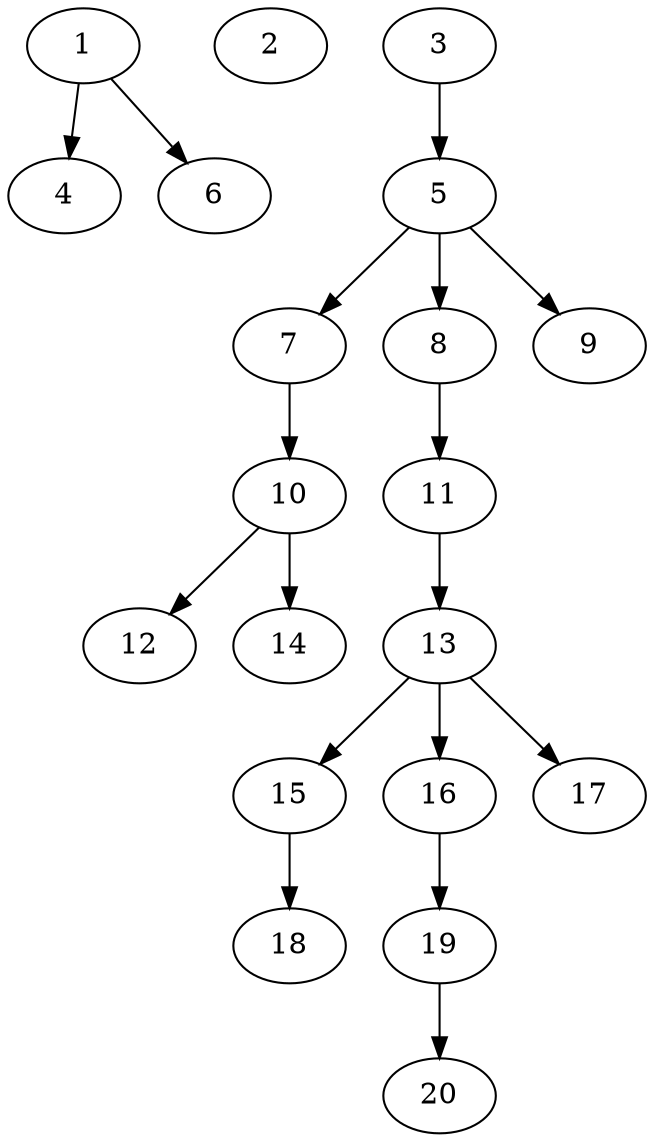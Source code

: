 // DAG (tier=1-easy, mode=data, n=20, ccr=0.347, fat=0.447, density=0.344, regular=0.726, jump=0.087, mindata=1048576, maxdata=8388608)
// DAG automatically generated by daggen at Sun Aug 24 16:33:32 2025
// /home/ermia/Project/Environments/daggen/bin/daggen --dot --ccr 0.347 --fat 0.447 --regular 0.726 --density 0.344 --jump 0.087 --mindata 1048576 --maxdata 8388608 -n 20 
digraph G {
  1 [size="387580005132880640", alpha="0.18", expect_size="193790002566440320"]
  1 -> 4 [size ="212661488844800"]
  1 -> 6 [size ="212661488844800"]
  2 [size="17470604148493050", alpha="0.16", expect_size="8735302074246525"]
  3 [size="34181310774387392", alpha="0.02", expect_size="17090655387193696"]
  3 -> 5 [size ="13593982533632"]
  4 [size="211254944746879", alpha="0.01", expect_size="105627472373439"]
  5 [size="450633391417874972672", alpha="0.02", expect_size="225316695708937486336"]
  5 -> 7 [size ="470224839114752"]
  5 -> 8 [size ="470224839114752"]
  5 -> 9 [size ="470224839114752"]
  6 [size="419568207293161152", alpha="0.05", expect_size="209784103646580576"]
  7 [size="233995426092705952", alpha="0.06", expect_size="116997713046352976"]
  7 -> 10 [size ="284239937404928"]
  8 [size="38336472455496072", alpha="0.14", expect_size="19168236227748036"]
  8 -> 11 [size ="33420348489728"]
  9 [size="491919464121390596096", alpha="0.12", expect_size="245959732060695298048"]
  10 [size="16023744655992553472", alpha="0.05", expect_size="8011872327996276736"]
  10 -> 12 [size ="50847077629952"]
  10 -> 14 [size ="50847077629952"]
  11 [size="3181394787028628", alpha="0.07", expect_size="1590697393514314"]
  11 -> 13 [size ="92797096951808"]
  12 [size="9502094068333014", alpha="0.11", expect_size="4751047034166507"]
  13 [size="140597616895588302848", alpha="0.00", expect_size="70298808447794151424"]
  13 -> 15 [size ="216309350531072"]
  13 -> 16 [size ="216309350531072"]
  13 -> 17 [size ="216309350531072"]
  14 [size="470392437594152960", alpha="0.13", expect_size="235196218797076480"]
  15 [size="4840434267817990", alpha="0.11", expect_size="2420217133908995"]
  15 -> 18 [size ="122025691578368"]
  16 [size="463023758500691968000", alpha="0.17", expect_size="231511879250345984000"]
  16 -> 19 [size ="478805177139200"]
  17 [size="125091222181638045696", alpha="0.15", expect_size="62545611090819022848"]
  18 [size="12962241561667567616", alpha="0.10", expect_size="6481120780833783808"]
  19 [size="2712683616172029", alpha="0.01", expect_size="1356341808086014"]
  19 -> 20 [size ="108837189189632"]
  20 [size="314980643803471744", alpha="0.06", expect_size="157490321901735872"]
}